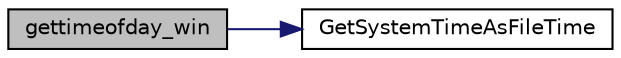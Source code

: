 digraph G
{
  edge [fontname="Helvetica",fontsize="10",labelfontname="Helvetica",labelfontsize="10"];
  node [fontname="Helvetica",fontsize="10",shape=record];
  rankdir="LR";
  Node1 [label="gettimeofday_win",height=0.2,width=0.4,color="black", fillcolor="grey75", style="filled" fontcolor="black"];
  Node1 -> Node2 [color="midnightblue",fontsize="10",style="solid",fontname="Helvetica"];
  Node2 [label="GetSystemTimeAsFileTime",height=0.2,width=0.4,color="black", fillcolor="white", style="filled",URL="$bot-2-sim__pc_8c.html#a7eb8db3616b29d67863c2c3fd868c2f9"];
}
